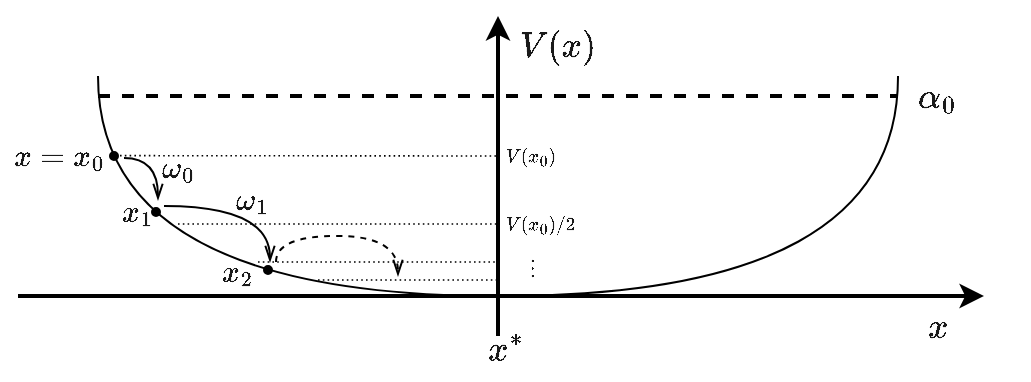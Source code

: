 <mxfile version="22.0.3" type="device">
  <diagram id="eOFOYFhU0GsHmSKvHhCn" name="Pagina-1">
    <mxGraphModel dx="1257" dy="923" grid="1" gridSize="10" guides="1" tooltips="1" connect="1" arrows="1" fold="1" page="1" pageScale="1" pageWidth="827" pageHeight="1169" math="1" shadow="0">
      <root>
        <mxCell id="0" />
        <mxCell id="1" parent="0" />
        <mxCell id="-Wk1aWWQlNWJjsIihzdT-3" value="$$x$$" style="text;html=1;strokeColor=none;fillColor=none;align=center;verticalAlign=middle;whiteSpace=wrap;rounded=0;fontSize=15;fontColor=#1A1A1A;" parent="1" vertex="1">
          <mxGeometry x="510" y="470" width="60" height="30" as="geometry" />
        </mxCell>
        <mxCell id="-Wk1aWWQlNWJjsIihzdT-6" value="$$V(x)$$" style="text;html=1;strokeColor=none;fillColor=none;align=center;verticalAlign=middle;whiteSpace=wrap;rounded=0;fontSize=15;fontColor=#1A1A1A;" parent="1" vertex="1">
          <mxGeometry x="320" y="330" width="60" height="30" as="geometry" />
        </mxCell>
        <mxCell id="1sHnC9SIz_1kgPtoTxCF-2" value="$$x^*$$" style="text;html=1;strokeColor=none;fillColor=none;align=center;verticalAlign=middle;whiteSpace=wrap;rounded=0;fontSize=15;fontColor=#1A1A1A;" parent="1" vertex="1">
          <mxGeometry x="294" y="482" width="60" height="30" as="geometry" />
        </mxCell>
        <mxCell id="1sHnC9SIz_1kgPtoTxCF-3" value="" style="endArrow=none;html=1;rounded=0;edgeStyle=orthogonalEdgeStyle;curved=1;" parent="1" edge="1">
          <mxGeometry width="50" height="50" relative="1" as="geometry">
            <mxPoint x="120" y="360" as="sourcePoint" />
            <mxPoint x="320" y="470" as="targetPoint" />
            <Array as="points">
              <mxPoint x="120" y="470" />
            </Array>
          </mxGeometry>
        </mxCell>
        <mxCell id="1sHnC9SIz_1kgPtoTxCF-5" value="" style="endArrow=none;html=1;rounded=0;edgeStyle=orthogonalEdgeStyle;curved=1;" parent="1" edge="1">
          <mxGeometry width="50" height="50" relative="1" as="geometry">
            <mxPoint x="320" y="470" as="sourcePoint" />
            <mxPoint x="520" y="360" as="targetPoint" />
          </mxGeometry>
        </mxCell>
        <mxCell id="-Wk1aWWQlNWJjsIihzdT-1" value="" style="endArrow=classic;html=1;rounded=0;fontSize=25;fontColor=#1A1A1A;strokeWidth=2;" parent="1" edge="1">
          <mxGeometry width="50" height="50" relative="1" as="geometry">
            <mxPoint x="80" y="470" as="sourcePoint" />
            <mxPoint x="563" y="470" as="targetPoint" />
          </mxGeometry>
        </mxCell>
        <mxCell id="1sHnC9SIz_1kgPtoTxCF-1" value="" style="endArrow=classic;html=1;rounded=0;fontSize=25;fontColor=#1A1A1A;strokeWidth=2;" parent="1" edge="1">
          <mxGeometry width="50" height="50" relative="1" as="geometry">
            <mxPoint x="320" y="490" as="sourcePoint" />
            <mxPoint x="320" y="330" as="targetPoint" />
          </mxGeometry>
        </mxCell>
        <mxCell id="g6H5PsluWuEb6vaTz6EE-4" value="" style="endArrow=none;dashed=1;html=1;strokeWidth=2;rounded=0;" parent="1" edge="1">
          <mxGeometry width="50" height="50" relative="1" as="geometry">
            <mxPoint x="120" y="370" as="sourcePoint" />
            <mxPoint x="520" y="370" as="targetPoint" />
          </mxGeometry>
        </mxCell>
        <mxCell id="g6H5PsluWuEb6vaTz6EE-7" value="$$\alpha_0$$" style="text;html=1;strokeColor=none;fillColor=none;align=center;verticalAlign=middle;whiteSpace=wrap;rounded=0;fontSize=15;fontColor=#1A1A1A;" parent="1" vertex="1">
          <mxGeometry x="510" y="355" width="60" height="30" as="geometry" />
        </mxCell>
        <mxCell id="rgP2N9JaqtHhb8GfTGPO-1" value="$$x = x_0$$" style="text;html=1;strokeColor=none;fillColor=none;align=center;verticalAlign=middle;whiteSpace=wrap;rounded=0;fontSize=13;fontColor=#1A1A1A;" vertex="1" parent="1">
          <mxGeometry x="71" y="385" width="60" height="30" as="geometry" />
        </mxCell>
        <mxCell id="rgP2N9JaqtHhb8GfTGPO-2" value="" style="ellipse;whiteSpace=wrap;html=1;aspect=fixed;strokeColor=default;fillColor=#000000;" vertex="1" parent="1">
          <mxGeometry x="126" y="398" width="4" height="4" as="geometry" />
        </mxCell>
        <mxCell id="rgP2N9JaqtHhb8GfTGPO-3" value="" style="ellipse;whiteSpace=wrap;html=1;aspect=fixed;strokeColor=default;fillColor=#000000;direction=south;" vertex="1" parent="1">
          <mxGeometry x="147" y="426" width="4" height="4" as="geometry" />
        </mxCell>
        <mxCell id="rgP2N9JaqtHhb8GfTGPO-4" value="" style="ellipse;whiteSpace=wrap;html=1;aspect=fixed;strokeColor=default;fillColor=#000000;" vertex="1" parent="1">
          <mxGeometry x="203" y="455" width="4" height="4" as="geometry" />
        </mxCell>
        <mxCell id="rgP2N9JaqtHhb8GfTGPO-5" value="$$x_1$$" style="text;html=1;strokeColor=none;fillColor=none;align=center;verticalAlign=middle;whiteSpace=wrap;rounded=0;fontSize=13;fontColor=#1A1A1A;" vertex="1" parent="1">
          <mxGeometry x="110" y="413" width="60" height="30" as="geometry" />
        </mxCell>
        <mxCell id="rgP2N9JaqtHhb8GfTGPO-6" value="$$x_2$$" style="text;html=1;strokeColor=none;fillColor=none;align=center;verticalAlign=middle;whiteSpace=wrap;rounded=0;fontSize=13;fontColor=#1A1A1A;" vertex="1" parent="1">
          <mxGeometry x="160" y="443" width="60" height="30" as="geometry" />
        </mxCell>
        <mxCell id="rgP2N9JaqtHhb8GfTGPO-7" value="" style="endArrow=openThin;html=1;rounded=0;edgeStyle=orthogonalEdgeStyle;curved=1;endFill=0;" edge="1" parent="1">
          <mxGeometry width="50" height="50" relative="1" as="geometry">
            <mxPoint x="133" y="401" as="sourcePoint" />
            <mxPoint x="150" y="422" as="targetPoint" />
            <Array as="points">
              <mxPoint x="150" y="401" />
            </Array>
          </mxGeometry>
        </mxCell>
        <mxCell id="rgP2N9JaqtHhb8GfTGPO-10" value="$$\omega_0$$" style="text;html=1;strokeColor=none;fillColor=none;align=center;verticalAlign=middle;whiteSpace=wrap;rounded=0;fontSize=13;fontColor=#1A1A1A;" vertex="1" parent="1">
          <mxGeometry x="130" y="391" width="60" height="30" as="geometry" />
        </mxCell>
        <mxCell id="rgP2N9JaqtHhb8GfTGPO-11" value="$$\omega_1$$" style="text;html=1;strokeColor=none;fillColor=none;align=center;verticalAlign=middle;whiteSpace=wrap;rounded=0;fontSize=13;fontColor=#1A1A1A;" vertex="1" parent="1">
          <mxGeometry x="167" y="407" width="60" height="30" as="geometry" />
        </mxCell>
        <mxCell id="rgP2N9JaqtHhb8GfTGPO-13" value="" style="endArrow=openThin;dashed=1;html=1;rounded=0;endFill=0;edgeStyle=orthogonalEdgeStyle;curved=1;endSize=6;" edge="1" parent="1">
          <mxGeometry width="50" height="50" relative="1" as="geometry">
            <mxPoint x="209" y="453" as="sourcePoint" />
            <mxPoint x="270" y="460" as="targetPoint" />
            <Array as="points">
              <mxPoint x="209" y="440" />
              <mxPoint x="270" y="440" />
            </Array>
          </mxGeometry>
        </mxCell>
        <mxCell id="rgP2N9JaqtHhb8GfTGPO-15" value="" style="endArrow=openThin;html=1;rounded=0;edgeStyle=orthogonalEdgeStyle;curved=1;endFill=0;" edge="1" parent="1">
          <mxGeometry width="50" height="50" relative="1" as="geometry">
            <mxPoint x="153" y="425" as="sourcePoint" />
            <mxPoint x="206" y="453" as="targetPoint" />
            <Array as="points">
              <mxPoint x="206" y="425" />
            </Array>
          </mxGeometry>
        </mxCell>
        <mxCell id="rgP2N9JaqtHhb8GfTGPO-16" value="" style="endArrow=none;dashed=1;html=1;strokeWidth=0.8;rounded=0;dashPattern=1 2;" edge="1" parent="1">
          <mxGeometry width="50" height="50" relative="1" as="geometry">
            <mxPoint x="131" y="399.82" as="sourcePoint" />
            <mxPoint x="320" y="400" as="targetPoint" />
          </mxGeometry>
        </mxCell>
        <mxCell id="rgP2N9JaqtHhb8GfTGPO-17" value="" style="endArrow=none;dashed=1;html=1;strokeWidth=0.8;rounded=0;dashPattern=1 2;" edge="1" parent="1">
          <mxGeometry width="50" height="50" relative="1" as="geometry">
            <mxPoint x="160" y="434" as="sourcePoint" />
            <mxPoint x="320" y="434" as="targetPoint" />
          </mxGeometry>
        </mxCell>
        <mxCell id="rgP2N9JaqtHhb8GfTGPO-19" value="$$V(x_0)$$" style="text;html=1;strokeColor=none;fillColor=none;align=center;verticalAlign=middle;whiteSpace=wrap;rounded=0;fontSize=8;fontColor=#1A1A1A;" vertex="1" parent="1">
          <mxGeometry x="307" y="385" width="60" height="30" as="geometry" />
        </mxCell>
        <mxCell id="rgP2N9JaqtHhb8GfTGPO-20" value="$$V(x_0)/2$$" style="text;html=1;strokeColor=none;fillColor=none;align=center;verticalAlign=middle;whiteSpace=wrap;rounded=0;fontSize=8;fontColor=#1A1A1A;" vertex="1" parent="1">
          <mxGeometry x="311" y="419" width="60" height="30" as="geometry" />
        </mxCell>
        <mxCell id="rgP2N9JaqtHhb8GfTGPO-24" value="" style="endArrow=none;dashed=1;html=1;strokeWidth=0.8;rounded=0;dashPattern=1 2;" edge="1" parent="1">
          <mxGeometry width="50" height="50" relative="1" as="geometry">
            <mxPoint x="200" y="453" as="sourcePoint" />
            <mxPoint x="320" y="453" as="targetPoint" />
          </mxGeometry>
        </mxCell>
        <mxCell id="rgP2N9JaqtHhb8GfTGPO-25" value="" style="endArrow=none;dashed=1;html=1;strokeWidth=0.8;rounded=0;dashPattern=1 2;" edge="1" parent="1">
          <mxGeometry width="50" height="50" relative="1" as="geometry">
            <mxPoint x="230" y="462" as="sourcePoint" />
            <mxPoint x="320" y="462" as="targetPoint" />
          </mxGeometry>
        </mxCell>
        <mxCell id="rgP2N9JaqtHhb8GfTGPO-27" value="$$\vdots$$" style="text;html=1;strokeColor=none;fillColor=none;align=center;verticalAlign=middle;whiteSpace=wrap;rounded=0;fontSize=8;fontColor=#1A1A1A;" vertex="1" parent="1">
          <mxGeometry x="307" y="440" width="60" height="30" as="geometry" />
        </mxCell>
      </root>
    </mxGraphModel>
  </diagram>
</mxfile>
